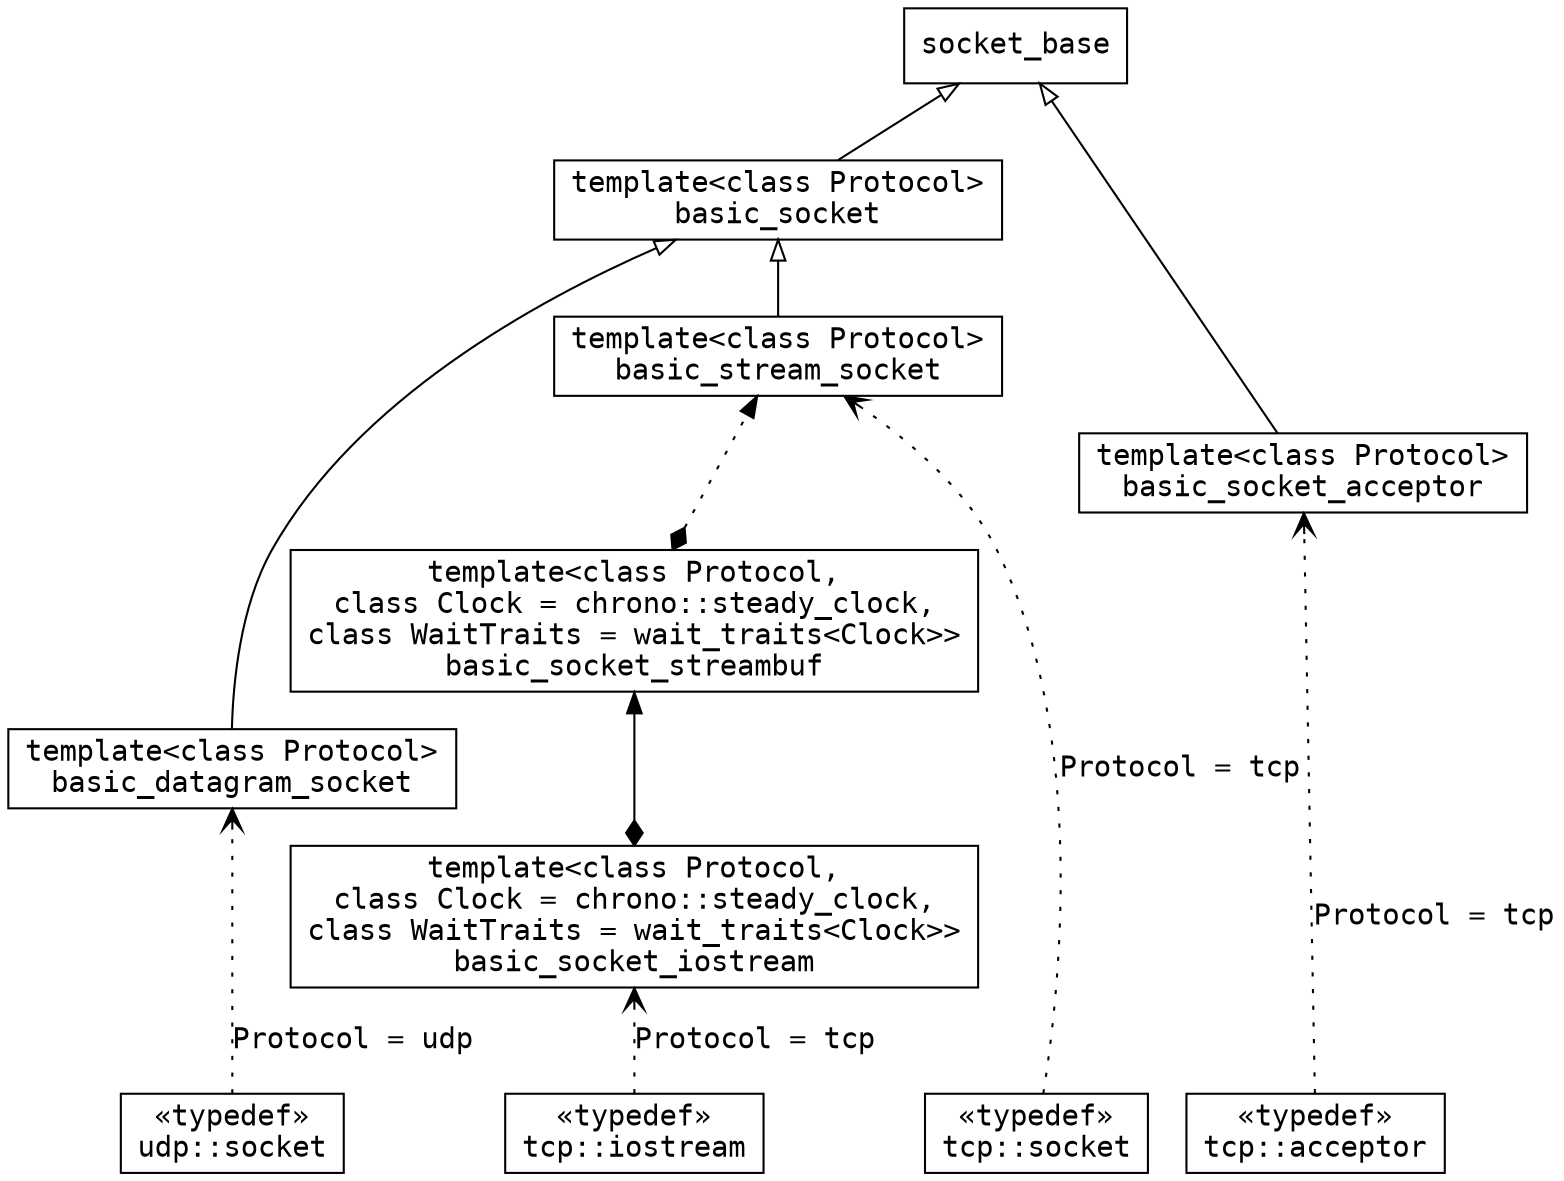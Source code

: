 digraph G {
  rankdir = "BT";

  node [
    shape = "box";
    fontname = "Consolas";
    labeljust = "l";
  ];

  socket_base [
    label = "socket_base"
  ];

  basic_socket [
    label = "template<class Protocol>\nbasic_socket"
  ];

  basic_datagram_socket [
    label = "template<class Protocol>\nbasic_datagram_socket"
  ];

  basic_stream_socket [
    label = "template<class Protocol>\nbasic_stream_socket"
  ];

  basic_socket_acceptor [
    label = "template<class Protocol>\nbasic_socket_acceptor"
  ];

  basic_socket_streambuf [
    label = "template<class Protocol,\nclass Clock = chrono::steady_clock,\nclass WaitTraits = wait_traits<Clock>>\nbasic_socket_streambuf"
  ];

  basic_socket_iostream [
    label = "template<class Protocol,\nclass Clock = chrono::steady_clock,\nclass WaitTraits = wait_traits<Clock>>\nbasic_socket_iostream"
  ];

  subgraph T {
    rank = "same";

    udp_socket [
      label = "&laquo;typedef&raquo;\nudp::socket"
    ];

    tcp_socket [
      label = "&laquo;typedef&raquo;\ntcp::socket"
    ];

    tcp_acceptor [
      label = "&laquo;typedef&raquo;\ntcp::acceptor"
    ];

    tcp_iostream [
      label = "&laquo;typedef&raquo;\ntcp::iostream"
    ];
  }

  {
    edge [ arrowhead = "onormal" ];
    basic_socket -> socket_base;
    basic_socket_acceptor -> socket_base;
    basic_stream_socket -> basic_socket;
    basic_datagram_socket -> basic_socket;
  }

  {
    edge [ arrowtail = "diamond", dir = "both" ];
    basic_socket_iostream -> basic_socket_streambuf;
  }

  {
    edge [ arrowtail = "diamond", style="dotted", dir = "both" ];
    basic_socket_streambuf -> basic_stream_socket;
  }

  {
    edge [ arrowhead = "open", style = "dotted", fontname = "Consolas" ];
    tcp_socket -> basic_stream_socket [ label = "Protocol = tcp" ];
    tcp_acceptor -> basic_socket_acceptor [ label = "Protocol = tcp" ];
    tcp_iostream -> basic_socket_iostream [ label = "Protocol = tcp" ];
    udp_socket -> basic_datagram_socket [ label = "Protocol = udp" ];
  }
}
